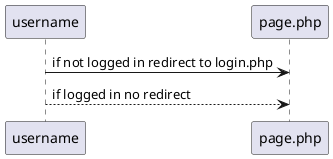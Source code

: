 @startuml
username -> page.php: if not logged in redirect to login.php
username --> page.php: if logged in no redirect
@enduml

